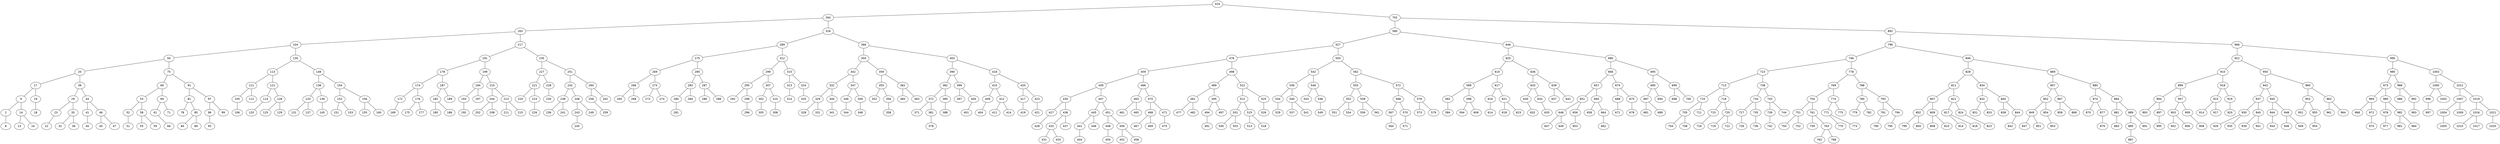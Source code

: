 graph BST {
    node [fontname="Helvetica"];
    424 [label="424"];
    424 -- 264;
    264 [label="264"];
    264 -- 163;
    163 [label="163"];
    163 -- 104;
    104 [label="104"];
    104 -- 50;
    50 [label="50"];
    50 -- 20;
    20 [label="20"];
    20 -- 17;
    17 [label="17"];
    17 -- 9;
    9 [label="9"];
    9 -- 2;
    2 [label="2"];
    2 -- 8;
    8 [label="8"];
    9 -- 14;
    14 [label="14"];
    14 -- 13;
    13 [label="13"];
    14 -- 16;
    16 [label="16"];
    17 -- 19;
    19 [label="19"];
    19 -- 18;
    18 [label="18"];
    20 -- 39;
    39 [label="39"];
    39 -- 29;
    29 [label="29"];
    29 -- 23;
    23 [label="23"];
    23 -- 22;
    22 [label="22"];
    29 -- 35;
    35 [label="35"];
    35 -- 32;
    32 [label="32"];
    35 -- 36;
    36 [label="36"];
    39 -- 44;
    44 [label="44"];
    44 -- 41;
    41 [label="41"];
    41 -- 40;
    40 [label="40"];
    44 -- 46;
    46 [label="46"];
    46 -- 45;
    45 [label="45"];
    46 -- 47;
    47 [label="47"];
    50 -- 75;
    75 [label="75"];
    75 -- 60;
    60 [label="60"];
    60 -- 53;
    53 [label="53"];
    53 -- 52;
    52 [label="52"];
    52 -- 51;
    51 [label="51"];
    53 -- 58;
    58 [label="58"];
    58 -- 55;
    55 [label="55"];
    58 -- 59;
    59 [label="59"];
    60 -- 69;
    69 [label="69"];
    69 -- 61;
    61 [label="61"];
    61 -- 66;
    66 [label="66"];
    69 -- 71;
    71 [label="71"];
    75 -- 91;
    91 [label="91"];
    91 -- 81;
    81 [label="81"];
    81 -- 78;
    78 [label="78"];
    81 -- 85;
    85 [label="85"];
    85 -- 84;
    84 [label="84"];
    85 -- 89;
    89 [label="89"];
    91 -- 97;
    97 [label="97"];
    97 -- 96;
    96 [label="96"];
    96 -- 93;
    93 [label="93"];
    97 -- 99;
    99 [label="99"];
    104 -- 130;
    130 [label="130"];
    130 -- 113;
    113 [label="113"];
    113 -- 111;
    111 [label="111"];
    111 -- 105;
    105 [label="105"];
    105 -- 106;
    106 [label="106"];
    111 -- 112;
    112 [label="112"];
    113 -- 121;
    121 [label="121"];
    121 -- 114;
    114 [label="114"];
    114 -- 120;
    120 [label="120"];
    121 -- 128;
    128 [label="128"];
    128 -- 125;
    125 [label="125"];
    128 -- 129;
    129 [label="129"];
    130 -- 148;
    148 [label="148"];
    148 -- 138;
    138 [label="138"];
    138 -- 133;
    133 [label="133"];
    133 -- 131;
    131 [label="131"];
    133 -- 137;
    137 [label="137"];
    138 -- 139;
    139 [label="139"];
    139 -- 145;
    145 [label="145"];
    148 -- 154;
    154 [label="154"];
    154 -- 152;
    152 [label="152"];
    152 -- 151;
    151 [label="151"];
    152 -- 153;
    153 [label="153"];
    154 -- 156;
    156 [label="156"];
    156 -- 155;
    155 [label="155"];
    156 -- 160;
    160 [label="160"];
    163 -- 217;
    217 [label="217"];
    217 -- 191;
    191 [label="191"];
    191 -- 178;
    178 [label="178"];
    178 -- 174;
    174 [label="174"];
    174 -- 172;
    172 [label="172"];
    172 -- 169;
    169 [label="169"];
    174 -- 176;
    176 [label="176"];
    176 -- 175;
    175 [label="175"];
    176 -- 177;
    177 [label="177"];
    178 -- 187;
    187 [label="187"];
    187 -- 182;
    182 [label="182"];
    182 -- 180;
    180 [label="180"];
    182 -- 186;
    186 [label="186"];
    187 -- 189;
    189 [label="189"];
    191 -- 199;
    199 [label="199"];
    199 -- 194;
    194 [label="194"];
    194 -- 193;
    193 [label="193"];
    193 -- 192;
    192 [label="192"];
    194 -- 197;
    197 [label="197"];
    199 -- 210;
    210 [label="210"];
    210 -- 204;
    204 [label="204"];
    204 -- 202;
    202 [label="202"];
    204 -- 208;
    208 [label="208"];
    210 -- 213;
    213 [label="213"];
    213 -- 211;
    211 [label="211"];
    213 -- 215;
    215 [label="215"];
    217 -- 235;
    235 [label="235"];
    235 -- 227;
    227 [label="227"];
    227 -- 221;
    221 [label="221"];
    221 -- 220;
    220 [label="220"];
    221 -- 223;
    223 [label="223"];
    223 -- 226;
    226 [label="226"];
    227 -- 228;
    228 [label="228"];
    228 -- 230;
    230 [label="230"];
    235 -- 251;
    251 [label="251"];
    251 -- 242;
    242 [label="242"];
    242 -- 238;
    238 [label="238"];
    238 -- 236;
    236 [label="236"];
    238 -- 241;
    241 [label="241"];
    242 -- 248;
    248 [label="248"];
    248 -- 243;
    243 [label="243"];
    243 -- 245;
    245 [label="245"];
    248 -- 249;
    249 [label="249"];
    251 -- 260;
    260 [label="260"];
    260 -- 256;
    256 [label="256"];
    256 -- 259;
    259 [label="259"];
    260 -- 262;
    262 [label="262"];
    264 -- 326;
    326 [label="326"];
    326 -- 289;
    289 [label="289"];
    289 -- 275;
    275 [label="275"];
    275 -- 269;
    269 [label="269"];
    269 -- 266;
    266 [label="266"];
    266 -- 265;
    265 [label="265"];
    266 -- 268;
    268 [label="268"];
    269 -- 273;
    273 [label="273"];
    273 -- 272;
    272 [label="272"];
    273 -- 274;
    274 [label="274"];
    275 -- 285;
    285 [label="285"];
    285 -- 283;
    283 [label="283"];
    283 -- 280;
    280 [label="280"];
    280 -- 281;
    281 [label="281"];
    283 -- 284;
    284 [label="284"];
    285 -- 287;
    287 [label="287"];
    287 -- 286;
    286 [label="286"];
    287 -- 288;
    288 [label="288"];
    289 -- 312;
    312 [label="312"];
    312 -- 299;
    299 [label="299"];
    299 -- 295;
    295 [label="295"];
    295 -- 292;
    292 [label="292"];
    295 -- 298;
    298 [label="298"];
    298 -- 296;
    296 [label="296"];
    299 -- 307;
    307 [label="307"];
    307 -- 302;
    302 [label="302"];
    302 -- 305;
    305 [label="305"];
    307 -- 310;
    310 [label="310"];
    310 -- 308;
    308 [label="308"];
    312 -- 315;
    315 [label="315"];
    315 -- 313;
    313 [label="313"];
    313 -- 314;
    314 [label="314"];
    315 -- 324;
    324 [label="324"];
    324 -- 325;
    325 [label="325"];
    326 -- 366;
    366 [label="366"];
    366 -- 350;
    350 [label="350"];
    350 -- 342;
    342 [label="342"];
    342 -- 332;
    332 [label="332"];
    332 -- 329;
    329 [label="329"];
    329 -- 328;
    328 [label="328"];
    329 -- 331;
    331 [label="331"];
    332 -- 340;
    340 [label="340"];
    340 -- 341;
    341 [label="341"];
    342 -- 347;
    347 [label="347"];
    347 -- 346;
    346 [label="346"];
    346 -- 344;
    344 [label="344"];
    347 -- 349;
    349 [label="349"];
    349 -- 348;
    348 [label="348"];
    350 -- 359;
    359 [label="359"];
    359 -- 355;
    355 [label="355"];
    355 -- 352;
    352 [label="352"];
    355 -- 356;
    356 [label="356"];
    356 -- 358;
    358 [label="358"];
    359 -- 362;
    362 [label="362"];
    362 -- 360;
    360 [label="360"];
    362 -- 363;
    363 [label="363"];
    366 -- 403;
    403 [label="403"];
    403 -- 390;
    390 [label="390"];
    390 -- 382;
    382 [label="382"];
    382 -- 372;
    372 [label="372"];
    372 -- 371;
    371 [label="371"];
    372 -- 381;
    381 [label="381"];
    381 -- 378;
    378 [label="378"];
    382 -- 385;
    385 [label="385"];
    385 -- 388;
    388 [label="388"];
    390 -- 399;
    399 [label="399"];
    399 -- 397;
    397 [label="397"];
    399 -- 400;
    400 [label="400"];
    400 -- 401;
    401 [label="401"];
    403 -- 416;
    416 [label="416"];
    416 -- 410;
    410 [label="410"];
    410 -- 409;
    409 [label="409"];
    409 -- 404;
    404 [label="404"];
    410 -- 412;
    412 [label="412"];
    412 -- 411;
    411 [label="411"];
    412 -- 414;
    414 [label="414"];
    416 -- 420;
    420 [label="420"];
    420 -- 417;
    417 [label="417"];
    417 -- 419;
    419 [label="419"];
    420 -- 423;
    423 [label="423"];
    423 -- 421;
    421 [label="421"];
    424 -- 702;
    702 [label="702"];
    702 -- 580;
    580 [label="580"];
    580 -- 527;
    527 [label="527"];
    527 -- 476;
    476 [label="476"];
    476 -- 459;
    459 [label="459"];
    459 -- 439;
    439 [label="439"];
    439 -- 430;
    430 [label="430"];
    430 -- 427;
    427 [label="427"];
    427 -- 428;
    428 [label="428"];
    430 -- 436;
    436 [label="436"];
    436 -- 432;
    432 [label="432"];
    432 -- 431;
    431 [label="431"];
    432 -- 433;
    433 [label="433"];
    436 -- 437;
    437 [label="437"];
    439 -- 447;
    447 [label="447"];
    447 -- 445;
    445 [label="445"];
    445 -- 441;
    441 [label="441"];
    441 -- 444;
    444 [label="444"];
    445 -- 446;
    446 [label="446"];
    447 -- 451;
    451 [label="451"];
    451 -- 448;
    448 [label="448"];
    448 -- 450;
    450 [label="450"];
    451 -- 456;
    456 [label="456"];
    456 -- 452;
    452 [label="452"];
    456 -- 458;
    458 [label="458"];
    459 -- 466;
    466 [label="466"];
    466 -- 463;
    463 [label="463"];
    463 -- 461;
    461 [label="461"];
    463 -- 465;
    465 [label="465"];
    466 -- 470;
    470 [label="470"];
    470 -- 468;
    468 [label="468"];
    468 -- 467;
    467 [label="467"];
    468 -- 469;
    469 [label="469"];
    470 -- 471;
    471 [label="471"];
    471 -- 475;
    475 [label="475"];
    476 -- 498;
    498 [label="498"];
    498 -- 489;
    489 [label="489"];
    489 -- 481;
    481 [label="481"];
    481 -- 477;
    477 [label="477"];
    481 -- 482;
    482 [label="482"];
    489 -- 495;
    495 [label="495"];
    495 -- 494;
    494 [label="494"];
    494 -- 491;
    491 [label="491"];
    495 -- 497;
    497 [label="497"];
    498 -- 522;
    522 [label="522"];
    522 -- 512;
    512 [label="512"];
    512 -- 501;
    501 [label="501"];
    501 -- 500;
    500 [label="500"];
    501 -- 503;
    503 [label="503"];
    512 -- 515;
    515 [label="515"];
    515 -- 513;
    513 [label="513"];
    515 -- 518;
    518 [label="518"];
    522 -- 525;
    525 [label="525"];
    525 -- 526;
    526 [label="526"];
    527 -- 550;
    550 [label="550"];
    550 -- 542;
    542 [label="542"];
    542 -- 536;
    536 [label="536"];
    536 -- 534;
    534 [label="534"];
    534 -- 529;
    529 [label="529"];
    536 -- 540;
    540 [label="540"];
    540 -- 537;
    537 [label="537"];
    540 -- 541;
    541 [label="541"];
    542 -- 546;
    546 [label="546"];
    546 -- 543;
    543 [label="543"];
    546 -- 548;
    548 [label="548"];
    548 -- 549;
    549 [label="549"];
    550 -- 562;
    562 [label="562"];
    562 -- 555;
    555 [label="555"];
    555 -- 552;
    552 [label="552"];
    552 -- 551;
    551 [label="551"];
    552 -- 554;
    554 [label="554"];
    555 -- 558;
    558 [label="558"];
    558 -- 556;
    556 [label="556"];
    558 -- 561;
    561 [label="561"];
    562 -- 572;
    572 [label="572"];
    572 -- 568;
    568 [label="568"];
    568 -- 567;
    567 [label="567"];
    567 -- 564;
    564 [label="564"];
    568 -- 570;
    570 [label="570"];
    570 -- 571;
    571 [label="571"];
    572 -- 576;
    576 [label="576"];
    576 -- 573;
    573 [label="573"];
    576 -- 579;
    579 [label="579"];
    580 -- 646;
    646 [label="646"];
    646 -- 625;
    625 [label="625"];
    625 -- 610;
    610 [label="610"];
    610 -- 589;
    589 [label="589"];
    589 -- 582;
    582 [label="582"];
    582 -- 584;
    584 [label="584"];
    589 -- 598;
    598 [label="598"];
    598 -- 594;
    594 [label="594"];
    598 -- 606;
    606 [label="606"];
    610 -- 617;
    617 [label="617"];
    617 -- 616;
    616 [label="616"];
    616 -- 614;
    614 [label="614"];
    617 -- 621;
    621 [label="621"];
    621 -- 618;
    618 [label="618"];
    621 -- 623;
    623 [label="623"];
    625 -- 636;
    636 [label="636"];
    636 -- 633;
    633 [label="633"];
    633 -- 630;
    630 [label="630"];
    630 -- 632;
    632 [label="632"];
    633 -- 634;
    634 [label="634"];
    634 -- 635;
    635 [label="635"];
    636 -- 639;
    639 [label="639"];
    639 -- 637;
    637 [label="637"];
    639 -- 642;
    642 [label="642"];
    646 -- 680;
    680 [label="680"];
    680 -- 666;
    666 [label="666"];
    666 -- 657;
    657 [label="657"];
    657 -- 651;
    651 [label="651"];
    651 -- 648;
    648 [label="648"];
    648 -- 647;
    647 [label="647"];
    648 -- 649;
    649 [label="649"];
    651 -- 656;
    656 [label="656"];
    656 -- 653;
    653 [label="653"];
    657 -- 660;
    660 [label="660"];
    660 -- 658;
    658 [label="658"];
    660 -- 664;
    664 [label="664"];
    664 -- 662;
    662 [label="662"];
    666 -- 674;
    674 [label="674"];
    674 -- 668;
    668 [label="668"];
    668 -- 671;
    671 [label="671"];
    674 -- 675;
    675 [label="675"];
    675 -- 678;
    678 [label="678"];
    680 -- 695;
    695 [label="695"];
    695 -- 690;
    690 [label="690"];
    690 -- 687;
    687 [label="687"];
    687 -- 681;
    681 [label="681"];
    687 -- 689;
    689 [label="689"];
    690 -- 694;
    694 [label="694"];
    695 -- 699;
    699 [label="699"];
    699 -- 698;
    698 [label="698"];
    699 -- 700;
    700 [label="700"];
    702 -- 892;
    892 [label="892"];
    892 -- 796;
    796 [label="796"];
    796 -- 746;
    746 [label="746"];
    746 -- 723;
    723 [label="723"];
    723 -- 713;
    713 [label="713"];
    713 -- 710;
    710 [label="710"];
    710 -- 705;
    705 [label="705"];
    705 -- 704;
    704 [label="704"];
    705 -- 708;
    708 [label="708"];
    710 -- 711;
    711 [label="711"];
    713 -- 718;
    718 [label="718"];
    718 -- 715;
    715 [label="715"];
    715 -- 716;
    716 [label="716"];
    718 -- 720;
    720 [label="720"];
    720 -- 719;
    719 [label="719"];
    720 -- 722;
    722 [label="722"];
    723 -- 738;
    738 [label="738"];
    738 -- 734;
    734 [label="734"];
    734 -- 727;
    727 [label="727"];
    727 -- 726;
    726 [label="726"];
    734 -- 735;
    735 [label="735"];
    735 -- 736;
    736 [label="736"];
    738 -- 743;
    743 [label="743"];
    743 -- 739;
    739 [label="739"];
    739 -- 742;
    742 [label="742"];
    743 -- 744;
    744 [label="744"];
    746 -- 778;
    778 [label="778"];
    778 -- 769;
    769 [label="769"];
    769 -- 754;
    754 [label="754"];
    754 -- 751;
    751 [label="751"];
    751 -- 750;
    750 [label="750"];
    751 -- 752;
    752 [label="752"];
    754 -- 761;
    761 [label="761"];
    761 -- 759;
    759 [label="759"];
    761 -- 763;
    763 [label="763"];
    763 -- 762;
    762 [label="762"];
    763 -- 768;
    768 [label="768"];
    769 -- 774;
    774 [label="774"];
    774 -- 771;
    771 [label="771"];
    771 -- 770;
    770 [label="770"];
    771 -- 773;
    773 [label="773"];
    774 -- 775;
    775 [label="775"];
    778 -- 788;
    788 [label="788"];
    788 -- 780;
    780 [label="780"];
    780 -- 779;
    779 [label="779"];
    780 -- 782;
    782 [label="782"];
    788 -- 793;
    793 [label="793"];
    793 -- 791;
    791 [label="791"];
    791 -- 790;
    790 [label="790"];
    793 -- 794;
    794 [label="794"];
    794 -- 795;
    795 [label="795"];
    796 -- 846;
    846 [label="846"];
    846 -- 828;
    828 [label="828"];
    828 -- 811;
    811 [label="811"];
    811 -- 807;
    807 [label="807"];
    807 -- 802;
    802 [label="802"];
    802 -- 799;
    799 [label="799"];
    802 -- 804;
    804 [label="804"];
    807 -- 809;
    809 [label="809"];
    809 -- 808;
    808 [label="808"];
    809 -- 810;
    810 [label="810"];
    811 -- 821;
    821 [label="821"];
    821 -- 817;
    817 [label="817"];
    817 -- 814;
    814 [label="814"];
    817 -- 818;
    818 [label="818"];
    821 -- 824;
    824 [label="824"];
    824 -- 823;
    823 [label="823"];
    828 -- 834;
    834 [label="834"];
    834 -- 832;
    832 [label="832"];
    832 -- 831;
    831 [label="831"];
    832 -- 833;
    833 [label="833"];
    834 -- 840;
    840 [label="840"];
    840 -- 838;
    838 [label="838"];
    840 -- 844;
    844 [label="844"];
    844 -- 842;
    842 [label="842"];
    846 -- 869;
    869 [label="869"];
    869 -- 857;
    857 [label="857"];
    857 -- 852;
    852 [label="852"];
    852 -- 849;
    849 [label="849"];
    849 -- 847;
    847 [label="847"];
    849 -- 851;
    851 [label="851"];
    852 -- 854;
    854 [label="854"];
    854 -- 853;
    853 [label="853"];
    857 -- 867;
    867 [label="867"];
    867 -- 858;
    858 [label="858"];
    867 -- 868;
    868 [label="868"];
    869 -- 880;
    880 [label="880"];
    880 -- 874;
    874 [label="874"];
    874 -- 870;
    870 [label="870"];
    874 -- 877;
    877 [label="877"];
    877 -- 879;
    879 [label="879"];
    880 -- 884;
    884 [label="884"];
    884 -- 881;
    881 [label="881"];
    881 -- 883;
    883 [label="883"];
    884 -- 889;
    889 [label="889"];
    889 -- 885;
    885 [label="885"];
    885 -- 887;
    887 [label="887"];
    889 -- 891;
    891 [label="891"];
    892 -- 966;
    966 [label="966"];
    966 -- 922;
    922 [label="922"];
    922 -- 910;
    910 [label="910"];
    910 -- 899;
    899 [label="899"];
    899 -- 894;
    894 [label="894"];
    894 -- 893;
    893 [label="893"];
    894 -- 897;
    897 [label="897"];
    897 -- 895;
    895 [label="895"];
    899 -- 907;
    907 [label="907"];
    907 -- 903;
    903 [label="903"];
    903 -- 902;
    902 [label="902"];
    903 -- 906;
    906 [label="906"];
    907 -- 909;
    909 [label="909"];
    909 -- 908;
    908 [label="908"];
    910 -- 918;
    918 [label="918"];
    918 -- 915;
    915 [label="915"];
    915 -- 914;
    914 [label="914"];
    915 -- 917;
    917 [label="917"];
    918 -- 919;
    919 [label="919"];
    919 -- 920;
    920 [label="920"];
    922 -- 950;
    950 [label="950"];
    950 -- 942;
    942 [label="942"];
    942 -- 937;
    937 [label="937"];
    937 -- 930;
    930 [label="930"];
    930 -- 926;
    926 [label="926"];
    930 -- 935;
    935 [label="935"];
    937 -- 940;
    940 [label="940"];
    940 -- 939;
    939 [label="939"];
    940 -- 941;
    941 [label="941"];
    942 -- 945;
    945 [label="945"];
    945 -- 944;
    944 [label="944"];
    944 -- 943;
    943 [label="943"];
    945 -- 948;
    948 [label="948"];
    948 -- 946;
    946 [label="946"];
    948 -- 949;
    949 [label="949"];
    950 -- 960;
    960 [label="960"];
    960 -- 952;
    952 [label="952"];
    952 -- 951;
    951 [label="951"];
    952 -- 955;
    955 [label="955"];
    955 -- 954;
    954 [label="954"];
    960 -- 963;
    963 [label="963"];
    963 -- 961;
    961 [label="961"];
    963 -- 964;
    964 [label="964"];
    966 -- 995;
    995 [label="995"];
    995 -- 985;
    985 [label="985"];
    985 -- 973;
    973 [label="973"];
    973 -- 969;
    969 [label="969"];
    969 -- 968;
    968 [label="968"];
    969 -- 972;
    972 [label="972"];
    972 -- 970;
    970 [label="970"];
    973 -- 980;
    980 [label="980"];
    980 -- 978;
    978 [label="978"];
    978 -- 977;
    977 [label="977"];
    980 -- 982;
    982 [label="982"];
    982 -- 981;
    981 [label="981"];
    982 -- 984;
    984 [label="984"];
    985 -- 988;
    988 [label="988"];
    988 -- 986;
    986 [label="986"];
    988 -- 992;
    992 [label="992"];
    992 -- 993;
    993 [label="993"];
    995 -- 1003;
    1003 [label="1003"];
    1003 -- 1000;
    1000 [label="1000"];
    1000 -- 996;
    996 [label="996"];
    996 -- 997;
    997 [label="997"];
    1000 -- 1002;
    1002 [label="1002"];
    1003 -- 1012;
    1012 [label="1012"];
    1012 -- 1007;
    1007 [label="1007"];
    1007 -- 1004;
    1004 [label="1004"];
    1004 -- 1005;
    1005 [label="1005"];
    1007 -- 1009;
    1009 [label="1009"];
    1012 -- 1019;
    1019 [label="1019"];
    1019 -- 1016;
    1016 [label="1016"];
    1016 -- 1015;
    1015 [label="1015"];
    1016 -- 1017;
    1017 [label="1017"];
    1019 -- 1021;
    1021 [label="1021"];
    1021 -- 1020;
    1020 [label="1020"];
}
